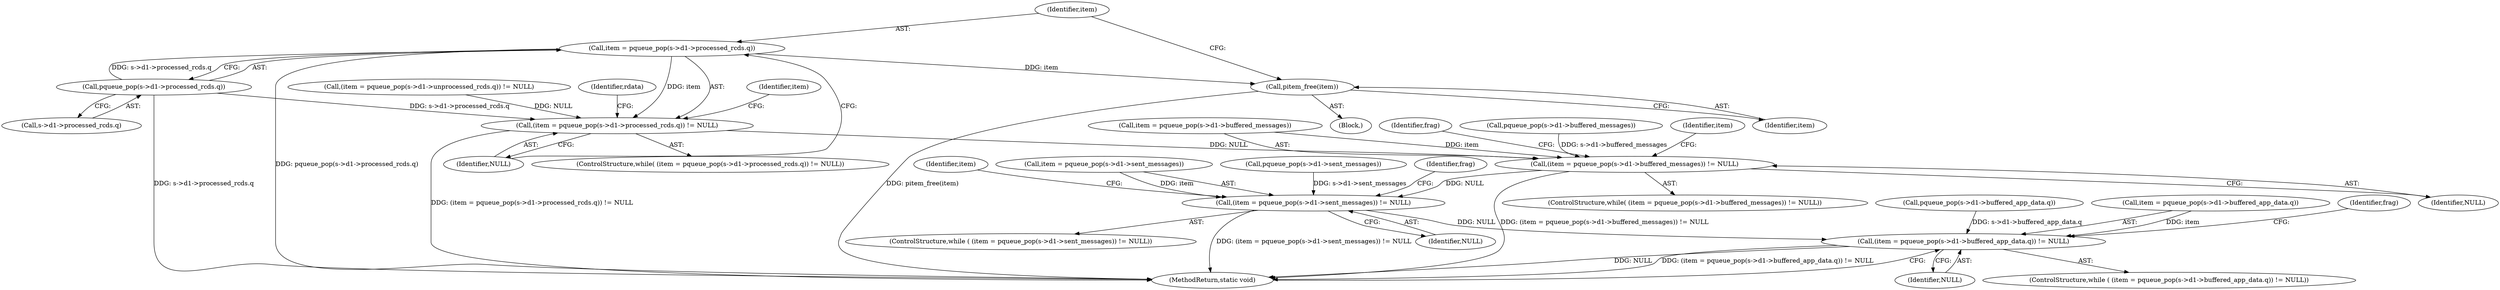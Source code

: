 digraph "0_openssl_470990fee0182566d439ef7e82d1abf18b7085d7@pointer" {
"1000154" [label="(Call,item = pqueue_pop(s->d1->processed_rcds.q))"];
"1000156" [label="(Call,pqueue_pop(s->d1->processed_rcds.q))"];
"1000153" [label="(Call,(item = pqueue_pop(s->d1->processed_rcds.q)) != NULL)"];
"1000193" [label="(Call,(item = pqueue_pop(s->d1->buffered_messages)) != NULL)"];
"1000220" [label="(Call,(item = pqueue_pop(s->d1->sent_messages)) != NULL)"];
"1000247" [label="(Call,(item = pqueue_pop(s->d1->buffered_app_data.q)) != NULL)"];
"1000190" [label="(Call,pitem_free(item))"];
"1000258" [label="(Identifier,NULL)"];
"1000190" [label="(Call,pitem_free(item))"];
"1000194" [label="(Call,item = pqueue_pop(s->d1->buffered_messages))"];
"1000192" [label="(ControlStructure,while( (item = pqueue_pop(s->d1->buffered_messages)) != NULL))"];
"1000156" [label="(Call,pqueue_pop(s->d1->processed_rcds.q))"];
"1000275" [label="(MethodReturn,static void)"];
"1000220" [label="(Call,(item = pqueue_pop(s->d1->sent_messages)) != NULL)"];
"1000195" [label="(Identifier,item)"];
"1000155" [label="(Identifier,item)"];
"1000152" [label="(ControlStructure,while( (item = pqueue_pop(s->d1->processed_rcds.q)) != NULL))"];
"1000247" [label="(Call,(item = pqueue_pop(s->d1->buffered_app_data.q)) != NULL)"];
"1000164" [label="(Identifier,NULL)"];
"1000191" [label="(Identifier,item)"];
"1000261" [label="(Identifier,frag)"];
"1000219" [label="(ControlStructure,while ( (item = pqueue_pop(s->d1->sent_messages)) != NULL))"];
"1000250" [label="(Call,pqueue_pop(s->d1->buffered_app_data.q))"];
"1000157" [label="(Call,s->d1->processed_rcds.q)"];
"1000229" [label="(Identifier,NULL)"];
"1000205" [label="(Identifier,frag)"];
"1000248" [label="(Call,item = pqueue_pop(s->d1->buffered_app_data.q))"];
"1000249" [label="(Identifier,item)"];
"1000221" [label="(Call,item = pqueue_pop(s->d1->sent_messages))"];
"1000196" [label="(Call,pqueue_pop(s->d1->buffered_messages))"];
"1000153" [label="(Call,(item = pqueue_pop(s->d1->processed_rcds.q)) != NULL)"];
"1000113" [label="(Call,(item = pqueue_pop(s->d1->unprocessed_rcds.q)) != NULL)"];
"1000223" [label="(Call,pqueue_pop(s->d1->sent_messages))"];
"1000232" [label="(Identifier,frag)"];
"1000154" [label="(Call,item = pqueue_pop(s->d1->processed_rcds.q))"];
"1000246" [label="(ControlStructure,while ( (item = pqueue_pop(s->d1->buffered_app_data.q)) != NULL))"];
"1000193" [label="(Call,(item = pqueue_pop(s->d1->buffered_messages)) != NULL)"];
"1000202" [label="(Identifier,NULL)"];
"1000167" [label="(Identifier,rdata)"];
"1000222" [label="(Identifier,item)"];
"1000165" [label="(Block,)"];
"1000154" -> "1000153"  [label="AST: "];
"1000154" -> "1000156"  [label="CFG: "];
"1000155" -> "1000154"  [label="AST: "];
"1000156" -> "1000154"  [label="AST: "];
"1000164" -> "1000154"  [label="CFG: "];
"1000154" -> "1000275"  [label="DDG: pqueue_pop(s->d1->processed_rcds.q)"];
"1000154" -> "1000153"  [label="DDG: item"];
"1000156" -> "1000154"  [label="DDG: s->d1->processed_rcds.q"];
"1000154" -> "1000190"  [label="DDG: item"];
"1000156" -> "1000157"  [label="CFG: "];
"1000157" -> "1000156"  [label="AST: "];
"1000156" -> "1000275"  [label="DDG: s->d1->processed_rcds.q"];
"1000156" -> "1000153"  [label="DDG: s->d1->processed_rcds.q"];
"1000153" -> "1000152"  [label="AST: "];
"1000153" -> "1000164"  [label="CFG: "];
"1000164" -> "1000153"  [label="AST: "];
"1000167" -> "1000153"  [label="CFG: "];
"1000195" -> "1000153"  [label="CFG: "];
"1000153" -> "1000275"  [label="DDG: (item = pqueue_pop(s->d1->processed_rcds.q)) != NULL"];
"1000113" -> "1000153"  [label="DDG: NULL"];
"1000153" -> "1000193"  [label="DDG: NULL"];
"1000193" -> "1000192"  [label="AST: "];
"1000193" -> "1000202"  [label="CFG: "];
"1000194" -> "1000193"  [label="AST: "];
"1000202" -> "1000193"  [label="AST: "];
"1000205" -> "1000193"  [label="CFG: "];
"1000222" -> "1000193"  [label="CFG: "];
"1000193" -> "1000275"  [label="DDG: (item = pqueue_pop(s->d1->buffered_messages)) != NULL"];
"1000194" -> "1000193"  [label="DDG: item"];
"1000196" -> "1000193"  [label="DDG: s->d1->buffered_messages"];
"1000193" -> "1000220"  [label="DDG: NULL"];
"1000220" -> "1000219"  [label="AST: "];
"1000220" -> "1000229"  [label="CFG: "];
"1000221" -> "1000220"  [label="AST: "];
"1000229" -> "1000220"  [label="AST: "];
"1000232" -> "1000220"  [label="CFG: "];
"1000249" -> "1000220"  [label="CFG: "];
"1000220" -> "1000275"  [label="DDG: (item = pqueue_pop(s->d1->sent_messages)) != NULL"];
"1000221" -> "1000220"  [label="DDG: item"];
"1000223" -> "1000220"  [label="DDG: s->d1->sent_messages"];
"1000220" -> "1000247"  [label="DDG: NULL"];
"1000247" -> "1000246"  [label="AST: "];
"1000247" -> "1000258"  [label="CFG: "];
"1000248" -> "1000247"  [label="AST: "];
"1000258" -> "1000247"  [label="AST: "];
"1000261" -> "1000247"  [label="CFG: "];
"1000275" -> "1000247"  [label="CFG: "];
"1000247" -> "1000275"  [label="DDG: NULL"];
"1000247" -> "1000275"  [label="DDG: (item = pqueue_pop(s->d1->buffered_app_data.q)) != NULL"];
"1000248" -> "1000247"  [label="DDG: item"];
"1000250" -> "1000247"  [label="DDG: s->d1->buffered_app_data.q"];
"1000190" -> "1000165"  [label="AST: "];
"1000190" -> "1000191"  [label="CFG: "];
"1000191" -> "1000190"  [label="AST: "];
"1000155" -> "1000190"  [label="CFG: "];
"1000190" -> "1000275"  [label="DDG: pitem_free(item)"];
}
